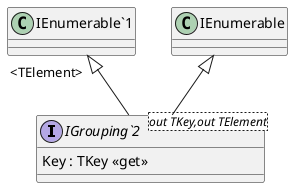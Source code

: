 @startuml
interface "IGrouping`2"<out TKey,out TElement> {
    Key : TKey <<get>>
}
"IEnumerable`1" "<TElement>" <|-- "IGrouping`2"
IEnumerable <|-- "IGrouping`2"
@enduml
